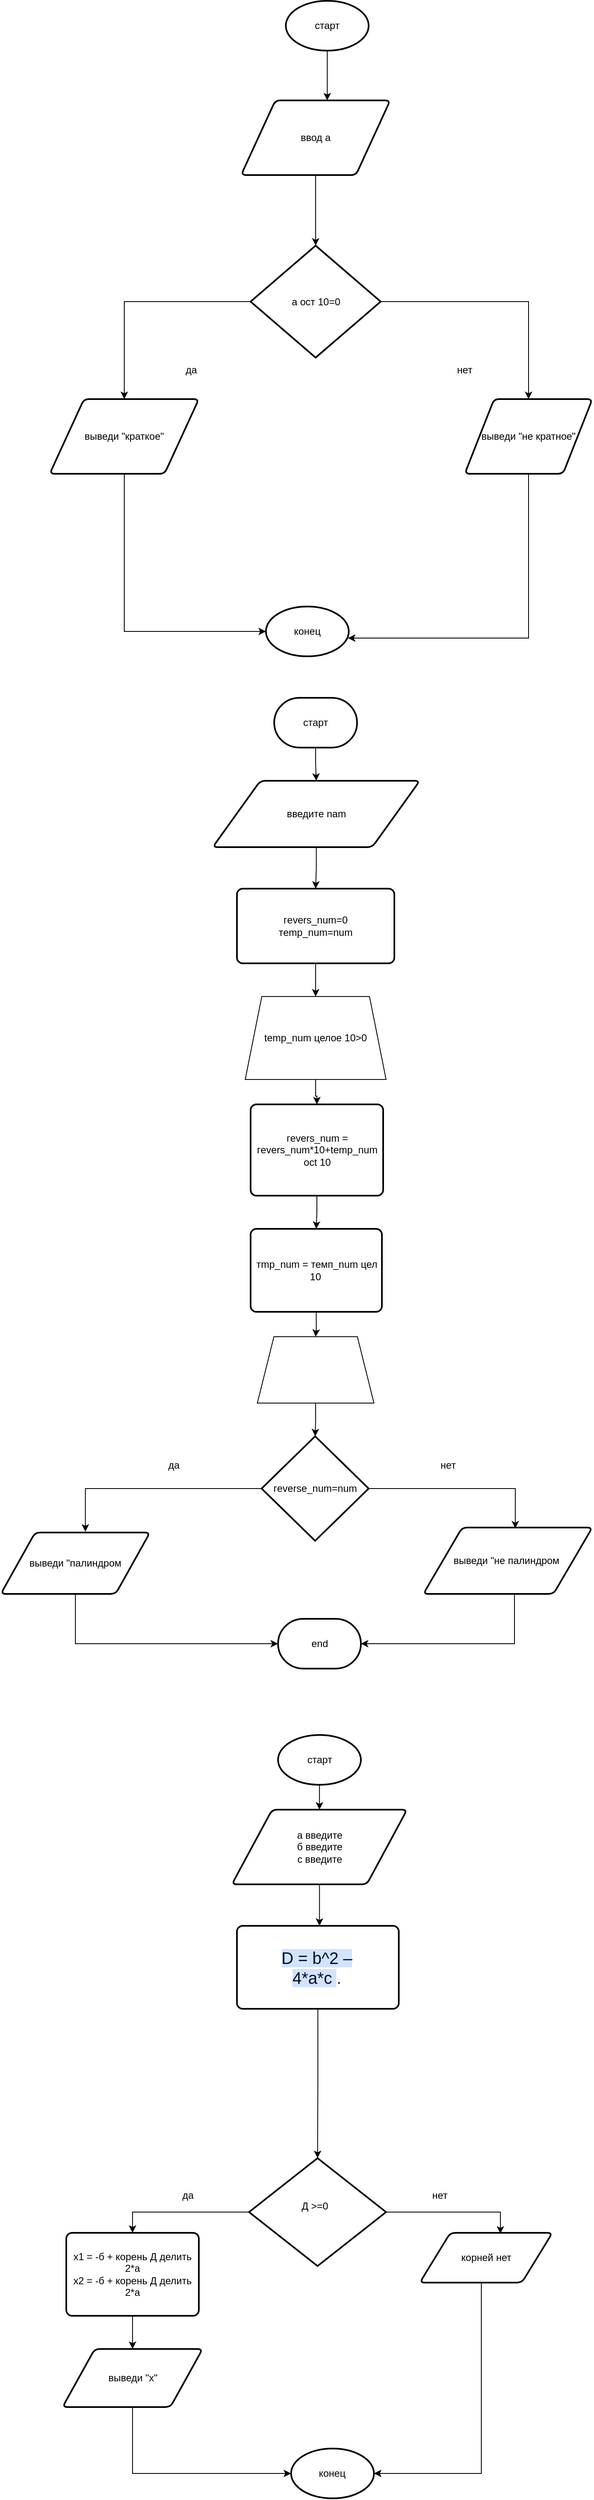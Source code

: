 <mxfile version="24.8.3">
  <diagram name="Страница — 1" id="QZjDNML6gyQQMDCzG4IC">
    <mxGraphModel dx="1434" dy="780" grid="1" gridSize="10" guides="1" tooltips="1" connect="1" arrows="1" fold="1" page="1" pageScale="1" pageWidth="827" pageHeight="1169" math="0" shadow="0">
      <root>
        <mxCell id="0" />
        <mxCell id="1" parent="0" />
        <mxCell id="cl4o9Y6imKenlvmkPi87-9" style="edgeStyle=orthogonalEdgeStyle;rounded=0;orthogonalLoop=1;jettySize=auto;html=1;" edge="1" parent="1" source="cl4o9Y6imKenlvmkPi87-3">
          <mxGeometry relative="1" as="geometry">
            <mxPoint x="414" y="160" as="targetPoint" />
          </mxGeometry>
        </mxCell>
        <mxCell id="cl4o9Y6imKenlvmkPi87-3" value="&lt;font style=&quot;vertical-align: inherit;&quot;&gt;&lt;font style=&quot;vertical-align: inherit;&quot;&gt;старт&lt;/font&gt;&lt;/font&gt;" style="strokeWidth=2;html=1;shape=mxgraph.flowchart.start_1;whiteSpace=wrap;" vertex="1" parent="1">
          <mxGeometry x="364" y="40" width="100" height="60" as="geometry" />
        </mxCell>
        <mxCell id="cl4o9Y6imKenlvmkPi87-4" value="&lt;font style=&quot;vertical-align: inherit;&quot;&gt;&lt;font style=&quot;vertical-align: inherit;&quot;&gt;конец&lt;/font&gt;&lt;/font&gt;" style="strokeWidth=2;html=1;shape=mxgraph.flowchart.start_1;whiteSpace=wrap;" vertex="1" parent="1">
          <mxGeometry x="340" y="770" width="100" height="60" as="geometry" />
        </mxCell>
        <mxCell id="cl4o9Y6imKenlvmkPi87-11" value="&lt;font style=&quot;vertical-align: inherit;&quot;&gt;&lt;font style=&quot;vertical-align: inherit;&quot;&gt;&lt;font style=&quot;vertical-align: inherit;&quot;&gt;&lt;font style=&quot;vertical-align: inherit;&quot;&gt;&lt;font style=&quot;vertical-align: inherit;&quot;&gt;&lt;font style=&quot;vertical-align: inherit;&quot;&gt;&lt;font style=&quot;vertical-align: inherit;&quot;&gt;&lt;font style=&quot;vertical-align: inherit;&quot;&gt;выведи &quot;не кратное&quot;&lt;/font&gt;&lt;/font&gt;&lt;/font&gt;&lt;/font&gt;&lt;/font&gt;&lt;/font&gt;&lt;/font&gt;&lt;/font&gt;" style="shape=parallelogram;html=1;strokeWidth=2;perimeter=parallelogramPerimeter;whiteSpace=wrap;rounded=1;arcSize=12;size=0.23;" vertex="1" parent="1">
          <mxGeometry x="580" y="520" width="154" height="90" as="geometry" />
        </mxCell>
        <mxCell id="cl4o9Y6imKenlvmkPi87-25" style="edgeStyle=orthogonalEdgeStyle;rounded=0;orthogonalLoop=1;jettySize=auto;html=1;entryX=0.5;entryY=0;entryDx=0;entryDy=0;" edge="1" parent="1" source="cl4o9Y6imKenlvmkPi87-14" target="cl4o9Y6imKenlvmkPi87-17">
          <mxGeometry relative="1" as="geometry" />
        </mxCell>
        <mxCell id="cl4o9Y6imKenlvmkPi87-27" style="edgeStyle=orthogonalEdgeStyle;rounded=0;orthogonalLoop=1;jettySize=auto;html=1;entryX=0.5;entryY=0;entryDx=0;entryDy=0;" edge="1" parent="1" source="cl4o9Y6imKenlvmkPi87-14" target="cl4o9Y6imKenlvmkPi87-11">
          <mxGeometry relative="1" as="geometry" />
        </mxCell>
        <mxCell id="cl4o9Y6imKenlvmkPi87-14" value="&lt;font style=&quot;vertical-align: inherit;&quot;&gt;&lt;font style=&quot;vertical-align: inherit;&quot;&gt;а ост 10=0&lt;/font&gt;&lt;/font&gt;" style="strokeWidth=2;html=1;shape=mxgraph.flowchart.decision;whiteSpace=wrap;" vertex="1" parent="1">
          <mxGeometry x="321.5" y="335" width="157" height="135" as="geometry" />
        </mxCell>
        <mxCell id="cl4o9Y6imKenlvmkPi87-17" value="&lt;font style=&quot;vertical-align: inherit;&quot;&gt;&lt;font style=&quot;vertical-align: inherit;&quot;&gt;&lt;font style=&quot;vertical-align: inherit;&quot;&gt;&lt;font style=&quot;vertical-align: inherit;&quot;&gt;&lt;font style=&quot;vertical-align: inherit;&quot;&gt;&lt;font style=&quot;vertical-align: inherit;&quot;&gt;&lt;font style=&quot;vertical-align: inherit;&quot;&gt;&lt;font style=&quot;vertical-align: inherit;&quot;&gt;выведи &quot;краткое&quot;&lt;/font&gt;&lt;/font&gt;&lt;/font&gt;&lt;/font&gt;&lt;/font&gt;&lt;/font&gt;&lt;/font&gt;&lt;/font&gt;" style="shape=parallelogram;html=1;strokeWidth=2;perimeter=parallelogramPerimeter;whiteSpace=wrap;rounded=1;arcSize=12;size=0.23;" vertex="1" parent="1">
          <mxGeometry x="79" y="520" width="180" height="90" as="geometry" />
        </mxCell>
        <mxCell id="cl4o9Y6imKenlvmkPi87-21" value="&lt;font style=&quot;vertical-align: inherit;&quot;&gt;&lt;font style=&quot;vertical-align: inherit;&quot;&gt;нет&lt;/font&gt;&lt;/font&gt;" style="text;html=1;align=center;verticalAlign=middle;whiteSpace=wrap;rounded=0;" vertex="1" parent="1">
          <mxGeometry x="550" y="470" width="60" height="30" as="geometry" />
        </mxCell>
        <mxCell id="cl4o9Y6imKenlvmkPi87-22" value="&lt;font style=&quot;vertical-align: inherit;&quot;&gt;&lt;font style=&quot;vertical-align: inherit;&quot;&gt;да&lt;/font&gt;&lt;/font&gt;" style="text;html=1;align=center;verticalAlign=middle;whiteSpace=wrap;rounded=0;" vertex="1" parent="1">
          <mxGeometry x="220" y="470" width="60" height="30" as="geometry" />
        </mxCell>
        <mxCell id="cl4o9Y6imKenlvmkPi87-23" style="edgeStyle=orthogonalEdgeStyle;rounded=0;orthogonalLoop=1;jettySize=auto;html=1;exitX=0.5;exitY=1;exitDx=0;exitDy=0;entryX=0.99;entryY=0.633;entryDx=0;entryDy=0;entryPerimeter=0;" edge="1" parent="1" source="cl4o9Y6imKenlvmkPi87-11" target="cl4o9Y6imKenlvmkPi87-4">
          <mxGeometry relative="1" as="geometry" />
        </mxCell>
        <mxCell id="cl4o9Y6imKenlvmkPi87-31" style="edgeStyle=orthogonalEdgeStyle;rounded=0;orthogonalLoop=1;jettySize=auto;html=1;entryX=0.5;entryY=0;entryDx=0;entryDy=0;entryPerimeter=0;" edge="1" parent="1" source="cl4o9Y6imKenlvmkPi87-30" target="cl4o9Y6imKenlvmkPi87-14">
          <mxGeometry relative="1" as="geometry">
            <mxPoint x="400" y="330" as="targetPoint" />
          </mxGeometry>
        </mxCell>
        <mxCell id="cl4o9Y6imKenlvmkPi87-30" value="&lt;font style=&quot;vertical-align: inherit;&quot;&gt;&lt;font style=&quot;vertical-align: inherit;&quot;&gt;ввод а&lt;/font&gt;&lt;/font&gt;" style="shape=parallelogram;html=1;strokeWidth=2;perimeter=parallelogramPerimeter;whiteSpace=wrap;rounded=1;arcSize=12;size=0.23;" vertex="1" parent="1">
          <mxGeometry x="310" y="160" width="180" height="90" as="geometry" />
        </mxCell>
        <mxCell id="cl4o9Y6imKenlvmkPi87-33" style="edgeStyle=orthogonalEdgeStyle;rounded=0;orthogonalLoop=1;jettySize=auto;html=1;entryX=0;entryY=0.5;entryDx=0;entryDy=0;entryPerimeter=0;" edge="1" parent="1" source="cl4o9Y6imKenlvmkPi87-17" target="cl4o9Y6imKenlvmkPi87-4">
          <mxGeometry relative="1" as="geometry">
            <Array as="points">
              <mxPoint x="169" y="800" />
            </Array>
          </mxGeometry>
        </mxCell>
        <mxCell id="cl4o9Y6imKenlvmkPi87-52" style="edgeStyle=orthogonalEdgeStyle;rounded=0;orthogonalLoop=1;jettySize=auto;html=1;exitX=0.5;exitY=1;exitDx=0;exitDy=0;exitPerimeter=0;" edge="1" parent="1" source="cl4o9Y6imKenlvmkPi87-34" target="cl4o9Y6imKenlvmkPi87-36">
          <mxGeometry relative="1" as="geometry" />
        </mxCell>
        <mxCell id="cl4o9Y6imKenlvmkPi87-34" value="&lt;font style=&quot;vertical-align: inherit;&quot;&gt;&lt;font style=&quot;vertical-align: inherit;&quot;&gt;старт&lt;/font&gt;&lt;/font&gt;" style="strokeWidth=2;html=1;shape=mxgraph.flowchart.terminator;whiteSpace=wrap;" vertex="1" parent="1">
          <mxGeometry x="350" y="880" width="100" height="60" as="geometry" />
        </mxCell>
        <mxCell id="cl4o9Y6imKenlvmkPi87-35" value="&lt;font style=&quot;vertical-align: inherit;&quot;&gt;&lt;font style=&quot;vertical-align: inherit;&quot;&gt;еnd&lt;/font&gt;&lt;/font&gt;" style="strokeWidth=2;html=1;shape=mxgraph.flowchart.terminator;whiteSpace=wrap;" vertex="1" parent="1">
          <mxGeometry x="354.63" y="1990" width="100" height="60" as="geometry" />
        </mxCell>
        <mxCell id="cl4o9Y6imKenlvmkPi87-53" value="" style="edgeStyle=orthogonalEdgeStyle;rounded=0;orthogonalLoop=1;jettySize=auto;html=1;" edge="1" parent="1" source="cl4o9Y6imKenlvmkPi87-36" target="cl4o9Y6imKenlvmkPi87-37">
          <mxGeometry relative="1" as="geometry" />
        </mxCell>
        <mxCell id="cl4o9Y6imKenlvmkPi87-36" value="&lt;font style=&quot;vertical-align: inherit;&quot;&gt;&lt;font style=&quot;vertical-align: inherit;&quot;&gt;введите nam&lt;/font&gt;&lt;/font&gt;" style="shape=parallelogram;html=1;strokeWidth=2;perimeter=parallelogramPerimeter;whiteSpace=wrap;rounded=1;arcSize=12;size=0.23;" vertex="1" parent="1">
          <mxGeometry x="275.75" y="980" width="250" height="80" as="geometry" />
        </mxCell>
        <mxCell id="cl4o9Y6imKenlvmkPi87-54" value="" style="edgeStyle=orthogonalEdgeStyle;rounded=0;orthogonalLoop=1;jettySize=auto;html=1;" edge="1" parent="1" source="cl4o9Y6imKenlvmkPi87-37" target="cl4o9Y6imKenlvmkPi87-38">
          <mxGeometry relative="1" as="geometry" />
        </mxCell>
        <mxCell id="cl4o9Y6imKenlvmkPi87-37" value="&lt;font style=&quot;vertical-align: inherit;&quot;&gt;&lt;font style=&quot;vertical-align: inherit;&quot;&gt;гevers_num=0&lt;/font&gt;&lt;/font&gt;&lt;div&gt;&lt;font style=&quot;vertical-align: inherit;&quot;&gt;&lt;font style=&quot;vertical-align: inherit;&quot;&gt;&lt;font style=&quot;vertical-align: inherit;&quot;&gt;&lt;font style=&quot;vertical-align: inherit;&quot;&gt;тemp_num=num&lt;/font&gt;&lt;/font&gt;&lt;/font&gt;&lt;/font&gt;&lt;/div&gt;" style="rounded=1;whiteSpace=wrap;html=1;absoluteArcSize=1;arcSize=14;strokeWidth=2;" vertex="1" parent="1">
          <mxGeometry x="305" y="1110" width="190" height="90" as="geometry" />
        </mxCell>
        <mxCell id="cl4o9Y6imKenlvmkPi87-55" value="" style="edgeStyle=orthogonalEdgeStyle;rounded=0;orthogonalLoop=1;jettySize=auto;html=1;" edge="1" parent="1" source="cl4o9Y6imKenlvmkPi87-38" target="cl4o9Y6imKenlvmkPi87-42">
          <mxGeometry relative="1" as="geometry" />
        </mxCell>
        <mxCell id="cl4o9Y6imKenlvmkPi87-38" value="&lt;font style=&quot;vertical-align: inherit;&quot;&gt;&lt;font style=&quot;vertical-align: inherit;&quot;&gt;&lt;font style=&quot;vertical-align: inherit;&quot;&gt;&lt;font style=&quot;vertical-align: inherit;&quot;&gt;&lt;font style=&quot;vertical-align: inherit;&quot;&gt;&lt;font style=&quot;vertical-align: inherit;&quot;&gt;temp_num целое 10&amp;gt;0&lt;/font&gt;&lt;/font&gt;&lt;/font&gt;&lt;/font&gt;&lt;/font&gt;&lt;/font&gt;" style="shape=trapezoid;perimeter=trapezoidPerimeter;whiteSpace=wrap;html=1;fixedSize=1;" vertex="1" parent="1">
          <mxGeometry x="315" y="1240" width="170" height="100" as="geometry" />
        </mxCell>
        <mxCell id="cl4o9Y6imKenlvmkPi87-56" value="" style="edgeStyle=orthogonalEdgeStyle;rounded=0;orthogonalLoop=1;jettySize=auto;html=1;" edge="1" parent="1" source="cl4o9Y6imKenlvmkPi87-42" target="cl4o9Y6imKenlvmkPi87-43">
          <mxGeometry relative="1" as="geometry" />
        </mxCell>
        <mxCell id="cl4o9Y6imKenlvmkPi87-42" value="&lt;font style=&quot;vertical-align: inherit;&quot;&gt;&lt;font style=&quot;vertical-align: inherit;&quot;&gt;гevers_num =&lt;/font&gt;&lt;/font&gt;&lt;div&gt;&lt;font style=&quot;vertical-align: inherit;&quot;&gt;&lt;font style=&quot;vertical-align: inherit;&quot;&gt;&lt;font style=&quot;vertical-align: inherit;&quot;&gt;&lt;font style=&quot;vertical-align: inherit;&quot;&gt;гevers_num*10+temp_num oct 10&lt;/font&gt;&lt;/font&gt;&lt;/font&gt;&lt;/font&gt;&lt;/div&gt;" style="rounded=1;whiteSpace=wrap;html=1;absoluteArcSize=1;arcSize=14;strokeWidth=2;" vertex="1" parent="1">
          <mxGeometry x="321.5" y="1370" width="160" height="110" as="geometry" />
        </mxCell>
        <mxCell id="cl4o9Y6imKenlvmkPi87-57" value="" style="edgeStyle=orthogonalEdgeStyle;rounded=0;orthogonalLoop=1;jettySize=auto;html=1;" edge="1" parent="1" source="cl4o9Y6imKenlvmkPi87-43" target="cl4o9Y6imKenlvmkPi87-44">
          <mxGeometry relative="1" as="geometry" />
        </mxCell>
        <mxCell id="cl4o9Y6imKenlvmkPi87-43" value="&lt;font style=&quot;vertical-align: inherit;&quot;&gt;&lt;font style=&quot;vertical-align: inherit;&quot;&gt;&lt;font style=&quot;vertical-align: inherit;&quot;&gt;&lt;font style=&quot;vertical-align: inherit;&quot;&gt;&lt;font style=&quot;vertical-align: inherit;&quot;&gt;&lt;font style=&quot;vertical-align: inherit;&quot;&gt;&lt;font style=&quot;vertical-align: inherit;&quot;&gt;&lt;font style=&quot;vertical-align: inherit;&quot;&gt;&lt;font style=&quot;vertical-align: inherit;&quot;&gt;&lt;font style=&quot;vertical-align: inherit;&quot;&gt;тmp_num = темп_num цел 10&amp;nbsp;&lt;/font&gt;&lt;/font&gt;&lt;/font&gt;&lt;/font&gt;&lt;/font&gt;&lt;/font&gt;&lt;/font&gt;&lt;/font&gt;&lt;/font&gt;&lt;/font&gt;" style="rounded=1;whiteSpace=wrap;html=1;absoluteArcSize=1;arcSize=14;strokeWidth=2;" vertex="1" parent="1">
          <mxGeometry x="321.5" y="1520" width="158.5" height="100" as="geometry" />
        </mxCell>
        <mxCell id="cl4o9Y6imKenlvmkPi87-58" value="" style="edgeStyle=orthogonalEdgeStyle;rounded=0;orthogonalLoop=1;jettySize=auto;html=1;" edge="1" parent="1" source="cl4o9Y6imKenlvmkPi87-44" target="cl4o9Y6imKenlvmkPi87-45">
          <mxGeometry relative="1" as="geometry" />
        </mxCell>
        <mxCell id="cl4o9Y6imKenlvmkPi87-44" value="" style="shape=trapezoid;perimeter=trapezoidPerimeter;whiteSpace=wrap;html=1;fixedSize=1;" vertex="1" parent="1">
          <mxGeometry x="329.63" y="1650" width="140.75" height="80" as="geometry" />
        </mxCell>
        <mxCell id="cl4o9Y6imKenlvmkPi87-45" value="&lt;font style=&quot;vertical-align: inherit;&quot;&gt;&lt;font style=&quot;vertical-align: inherit;&quot;&gt;гeverse_num=num&lt;/font&gt;&lt;/font&gt;" style="strokeWidth=2;html=1;shape=mxgraph.flowchart.decision;whiteSpace=wrap;" vertex="1" parent="1">
          <mxGeometry x="334.75" y="1770" width="129.25" height="126" as="geometry" />
        </mxCell>
        <mxCell id="cl4o9Y6imKenlvmkPi87-46" value="&lt;font style=&quot;vertical-align: inherit;&quot;&gt;&lt;font style=&quot;vertical-align: inherit;&quot;&gt;&lt;font style=&quot;vertical-align: inherit;&quot;&gt;&lt;font style=&quot;vertical-align: inherit;&quot;&gt;выведи &quot;палиндром&lt;/font&gt;&lt;/font&gt;&lt;/font&gt;&lt;/font&gt;" style="shape=parallelogram;html=1;strokeWidth=2;perimeter=parallelogramPerimeter;whiteSpace=wrap;rounded=1;arcSize=12;size=0.23;" vertex="1" parent="1">
          <mxGeometry x="20" y="1886" width="180" height="74" as="geometry" />
        </mxCell>
        <mxCell id="cl4o9Y6imKenlvmkPi87-47" value="&lt;font style=&quot;vertical-align: inherit;&quot;&gt;&lt;font style=&quot;vertical-align: inherit;&quot;&gt;&lt;font style=&quot;vertical-align: inherit;&quot;&gt;&lt;font style=&quot;vertical-align: inherit;&quot;&gt;выведи &quot;не палиндром&amp;nbsp;&lt;/font&gt;&lt;/font&gt;&lt;/font&gt;&lt;/font&gt;" style="shape=parallelogram;html=1;strokeWidth=2;perimeter=parallelogramPerimeter;whiteSpace=wrap;rounded=1;arcSize=12;size=0.23;" vertex="1" parent="1">
          <mxGeometry x="530" y="1880" width="204" height="80" as="geometry" />
        </mxCell>
        <mxCell id="cl4o9Y6imKenlvmkPi87-48" style="edgeStyle=orthogonalEdgeStyle;rounded=0;orthogonalLoop=1;jettySize=auto;html=1;exitX=0;exitY=0.5;exitDx=0;exitDy=0;exitPerimeter=0;entryX=0.567;entryY=-0.014;entryDx=0;entryDy=0;entryPerimeter=0;" edge="1" parent="1" source="cl4o9Y6imKenlvmkPi87-45" target="cl4o9Y6imKenlvmkPi87-46">
          <mxGeometry relative="1" as="geometry" />
        </mxCell>
        <mxCell id="cl4o9Y6imKenlvmkPi87-49" style="edgeStyle=orthogonalEdgeStyle;rounded=0;orthogonalLoop=1;jettySize=auto;html=1;entryX=0.544;entryY=0.013;entryDx=0;entryDy=0;entryPerimeter=0;" edge="1" parent="1" source="cl4o9Y6imKenlvmkPi87-45" target="cl4o9Y6imKenlvmkPi87-47">
          <mxGeometry relative="1" as="geometry" />
        </mxCell>
        <mxCell id="cl4o9Y6imKenlvmkPi87-50" value="&lt;font style=&quot;vertical-align: inherit;&quot;&gt;&lt;font style=&quot;vertical-align: inherit;&quot;&gt;да&lt;/font&gt;&lt;/font&gt;" style="text;html=1;align=center;verticalAlign=middle;whiteSpace=wrap;rounded=0;" vertex="1" parent="1">
          <mxGeometry x="199" y="1790" width="60" height="30" as="geometry" />
        </mxCell>
        <mxCell id="cl4o9Y6imKenlvmkPi87-51" value="&lt;font style=&quot;vertical-align: inherit;&quot;&gt;&lt;font style=&quot;vertical-align: inherit;&quot;&gt;нет&lt;/font&gt;&lt;/font&gt;" style="text;html=1;align=center;verticalAlign=middle;whiteSpace=wrap;rounded=0;" vertex="1" parent="1">
          <mxGeometry x="530" y="1790" width="60" height="30" as="geometry" />
        </mxCell>
        <mxCell id="cl4o9Y6imKenlvmkPi87-59" style="edgeStyle=orthogonalEdgeStyle;rounded=0;orthogonalLoop=1;jettySize=auto;html=1;exitX=0.5;exitY=1;exitDx=0;exitDy=0;entryX=0;entryY=0.5;entryDx=0;entryDy=0;entryPerimeter=0;" edge="1" parent="1" source="cl4o9Y6imKenlvmkPi87-46" target="cl4o9Y6imKenlvmkPi87-35">
          <mxGeometry relative="1" as="geometry" />
        </mxCell>
        <mxCell id="cl4o9Y6imKenlvmkPi87-60" style="edgeStyle=orthogonalEdgeStyle;rounded=0;orthogonalLoop=1;jettySize=auto;html=1;entryX=1;entryY=0.5;entryDx=0;entryDy=0;entryPerimeter=0;" edge="1" parent="1" source="cl4o9Y6imKenlvmkPi87-47" target="cl4o9Y6imKenlvmkPi87-35">
          <mxGeometry relative="1" as="geometry">
            <Array as="points">
              <mxPoint x="640" y="2020" />
            </Array>
          </mxGeometry>
        </mxCell>
        <mxCell id="cl4o9Y6imKenlvmkPi87-64" style="edgeStyle=orthogonalEdgeStyle;rounded=0;orthogonalLoop=1;jettySize=auto;html=1;" edge="1" parent="1" source="cl4o9Y6imKenlvmkPi87-62" target="cl4o9Y6imKenlvmkPi87-63">
          <mxGeometry relative="1" as="geometry" />
        </mxCell>
        <mxCell id="cl4o9Y6imKenlvmkPi87-62" value="&lt;font style=&quot;vertical-align: inherit;&quot;&gt;&lt;font style=&quot;vertical-align: inherit;&quot;&gt;старт&lt;/font&gt;&lt;/font&gt;" style="strokeWidth=2;html=1;shape=mxgraph.flowchart.start_1;whiteSpace=wrap;" vertex="1" parent="1">
          <mxGeometry x="354.63" y="2130" width="100" height="60" as="geometry" />
        </mxCell>
        <mxCell id="cl4o9Y6imKenlvmkPi87-65" style="edgeStyle=orthogonalEdgeStyle;rounded=0;orthogonalLoop=1;jettySize=auto;html=1;" edge="1" parent="1" source="cl4o9Y6imKenlvmkPi87-63">
          <mxGeometry relative="1" as="geometry">
            <mxPoint x="404.63" y="2360" as="targetPoint" />
          </mxGeometry>
        </mxCell>
        <mxCell id="cl4o9Y6imKenlvmkPi87-63" value="&lt;font style=&quot;vertical-align: inherit;&quot;&gt;&lt;font style=&quot;vertical-align: inherit;&quot;&gt;&lt;font style=&quot;vertical-align: inherit;&quot;&gt;&lt;font style=&quot;vertical-align: inherit;&quot;&gt;&lt;font style=&quot;vertical-align: inherit;&quot;&gt;&lt;font style=&quot;vertical-align: inherit;&quot;&gt;&lt;font style=&quot;vertical-align: inherit;&quot;&gt;&lt;font style=&quot;vertical-align: inherit;&quot;&gt;&lt;font style=&quot;vertical-align: inherit;&quot;&gt;&lt;font style=&quot;vertical-align: inherit;&quot;&gt;а введите&lt;/font&gt;&lt;/font&gt;&lt;/font&gt;&lt;/font&gt;&lt;/font&gt;&lt;/font&gt;&lt;/font&gt;&lt;/font&gt;&lt;/font&gt;&lt;/font&gt;&lt;div&gt;&lt;font style=&quot;vertical-align: inherit;&quot;&gt;&lt;font style=&quot;vertical-align: inherit;&quot;&gt;&lt;font style=&quot;vertical-align: inherit;&quot;&gt;&lt;font style=&quot;vertical-align: inherit;&quot;&gt;&lt;font style=&quot;vertical-align: inherit;&quot;&gt;&lt;font style=&quot;vertical-align: inherit;&quot;&gt;&lt;font style=&quot;vertical-align: inherit;&quot;&gt;&lt;font style=&quot;vertical-align: inherit;&quot;&gt;&lt;font style=&quot;vertical-align: inherit;&quot;&gt;&lt;font style=&quot;vertical-align: inherit;&quot;&gt;&lt;font style=&quot;vertical-align: inherit;&quot;&gt;&lt;font style=&quot;vertical-align: inherit;&quot;&gt;б введите&lt;/font&gt;&lt;/font&gt;&lt;/font&gt;&lt;/font&gt;&lt;/font&gt;&lt;/font&gt;&lt;/font&gt;&lt;/font&gt;&lt;/font&gt;&lt;/font&gt;&lt;/font&gt;&lt;/font&gt;&lt;/div&gt;&lt;div&gt;&lt;font style=&quot;vertical-align: inherit;&quot;&gt;&lt;font style=&quot;vertical-align: inherit;&quot;&gt;&lt;font style=&quot;vertical-align: inherit;&quot;&gt;&lt;font style=&quot;vertical-align: inherit;&quot;&gt;&lt;font style=&quot;vertical-align: inherit;&quot;&gt;&lt;font style=&quot;vertical-align: inherit;&quot;&gt;&lt;font style=&quot;vertical-align: inherit;&quot;&gt;&lt;font style=&quot;vertical-align: inherit;&quot;&gt;&lt;font style=&quot;vertical-align: inherit;&quot;&gt;&lt;font style=&quot;vertical-align: inherit;&quot;&gt;&lt;font style=&quot;vertical-align: inherit;&quot;&gt;&lt;font style=&quot;vertical-align: inherit;&quot;&gt;&lt;font style=&quot;vertical-align: inherit;&quot;&gt;&lt;font style=&quot;vertical-align: inherit;&quot;&gt;с введите&lt;/font&gt;&lt;/font&gt;&lt;/font&gt;&lt;/font&gt;&lt;/font&gt;&lt;/font&gt;&lt;/font&gt;&lt;/font&gt;&lt;/font&gt;&lt;/font&gt;&lt;/font&gt;&lt;/font&gt;&lt;/font&gt;&lt;/font&gt;&lt;/div&gt;" style="shape=parallelogram;html=1;strokeWidth=2;perimeter=parallelogramPerimeter;whiteSpace=wrap;rounded=1;arcSize=12;size=0.23;" vertex="1" parent="1">
          <mxGeometry x="298.88" y="2220" width="211.5" height="90" as="geometry" />
        </mxCell>
        <mxCell id="cl4o9Y6imKenlvmkPi87-103" style="edgeStyle=orthogonalEdgeStyle;rounded=0;orthogonalLoop=1;jettySize=auto;html=1;exitX=0.5;exitY=1;exitDx=0;exitDy=0;" edge="1" parent="1" source="cl4o9Y6imKenlvmkPi87-69" target="cl4o9Y6imKenlvmkPi87-76">
          <mxGeometry relative="1" as="geometry" />
        </mxCell>
        <mxCell id="cl4o9Y6imKenlvmkPi87-69" value="" style="rounded=1;whiteSpace=wrap;html=1;absoluteArcSize=1;arcSize=14;strokeWidth=2;" vertex="1" parent="1">
          <mxGeometry x="305" y="2360" width="195.37" height="100" as="geometry" />
        </mxCell>
        <mxCell id="cl4o9Y6imKenlvmkPi87-71" value="&lt;span style=&quot;background: linear-gradient(90deg, rgb(211, 227, 253) 50%, rgba(0, 0, 0, 0) 50%) 0% 0px / 200% 100% no-repeat rgb(255, 255, 255); color: rgb(4, 12, 40); animation: 0.75s cubic-bezier(0.05, 0.7, 0.1, 1) 0.25s 1 normal forwards running highlight; font-family: &amp;quot;Google Sans&amp;quot;, Arial, sans-serif; font-size: 20px; text-align: left;&quot;&gt;&lt;font style=&quot;vertical-align: inherit;&quot;&gt;&lt;font style=&quot;vertical-align: inherit;&quot;&gt;&lt;font style=&quot;vertical-align: inherit;&quot;&gt;&lt;font style=&quot;vertical-align: inherit;&quot;&gt;&lt;font style=&quot;vertical-align: inherit;&quot;&gt;&lt;font style=&quot;vertical-align: inherit;&quot;&gt;&lt;font style=&quot;vertical-align: inherit;&quot;&gt;&lt;font style=&quot;vertical-align: inherit;&quot;&gt;&lt;font style=&quot;vertical-align: inherit;&quot;&gt;&lt;font style=&quot;vertical-align: inherit;&quot;&gt;D = b^2 – 4*a*c &lt;/font&gt;&lt;/font&gt;&lt;/font&gt;&lt;/font&gt;&lt;/font&gt;&lt;/font&gt;&lt;/font&gt;&lt;/font&gt;&lt;/font&gt;&lt;/font&gt;&lt;/span&gt;&lt;span style=&quot;color: rgb(31, 31, 31); font-family: &amp;quot;Google Sans&amp;quot;, Arial, sans-serif; font-size: 20px; text-align: left; background-color: rgb(255, 255, 255);&quot;&gt;&lt;font style=&quot;vertical-align: inherit;&quot;&gt;&lt;font style=&quot;vertical-align: inherit;&quot;&gt;&lt;font style=&quot;vertical-align: inherit;&quot;&gt;&lt;font style=&quot;vertical-align: inherit;&quot;&gt;&lt;font style=&quot;vertical-align: inherit;&quot;&gt;&lt;font style=&quot;vertical-align: inherit;&quot;&gt;&lt;font style=&quot;vertical-align: inherit;&quot;&gt;&lt;font style=&quot;vertical-align: inherit;&quot;&gt;&lt;font style=&quot;vertical-align: inherit;&quot;&gt;&lt;font style=&quot;vertical-align: inherit;&quot;&gt;.&lt;/font&gt;&lt;/font&gt;&lt;/font&gt;&lt;/font&gt;&lt;/font&gt;&lt;/font&gt;&lt;/font&gt;&lt;/font&gt;&lt;/font&gt;&lt;/font&gt;&lt;/span&gt;" style="text;html=1;align=center;verticalAlign=middle;whiteSpace=wrap;rounded=0;" vertex="1" parent="1">
          <mxGeometry x="335" y="2380" width="133" height="60" as="geometry" />
        </mxCell>
        <mxCell id="cl4o9Y6imKenlvmkPi87-99" style="edgeStyle=orthogonalEdgeStyle;rounded=0;orthogonalLoop=1;jettySize=auto;html=1;entryX=0.5;entryY=0;entryDx=0;entryDy=0;" edge="1" parent="1" source="cl4o9Y6imKenlvmkPi87-76" target="cl4o9Y6imKenlvmkPi87-95">
          <mxGeometry relative="1" as="geometry" />
        </mxCell>
        <mxCell id="cl4o9Y6imKenlvmkPi87-76" value="&lt;div&gt;&lt;span style=&quot;background-color: initial;&quot;&gt;&lt;font style=&quot;vertical-align: inherit;&quot;&gt;&lt;font style=&quot;vertical-align: inherit;&quot;&gt;&lt;font style=&quot;vertical-align: inherit;&quot;&gt;&lt;font style=&quot;vertical-align: inherit;&quot;&gt;&lt;font style=&quot;vertical-align: inherit;&quot;&gt;&lt;font style=&quot;vertical-align: inherit;&quot;&gt;&lt;font style=&quot;vertical-align: inherit;&quot;&gt;&lt;font style=&quot;vertical-align: inherit;&quot;&gt;&lt;font style=&quot;vertical-align: inherit;&quot;&gt;&lt;font style=&quot;vertical-align: inherit;&quot;&gt;&lt;font style=&quot;vertical-align: inherit;&quot;&gt;&lt;font style=&quot;vertical-align: inherit;&quot;&gt;&lt;font style=&quot;vertical-align: inherit;&quot;&gt;&lt;font style=&quot;vertical-align: inherit;&quot;&gt;Д &amp;gt;=0&amp;nbsp;&amp;nbsp;&lt;/font&gt;&lt;/font&gt;&lt;/font&gt;&lt;/font&gt;&lt;/font&gt;&lt;/font&gt;&lt;/font&gt;&lt;/font&gt;&lt;/font&gt;&lt;/font&gt;&lt;/font&gt;&lt;/font&gt;&lt;/font&gt;&lt;/font&gt;&lt;/span&gt;&lt;/div&gt;&lt;div&gt;&lt;font style=&quot;vertical-align: inherit;&quot;&gt;&lt;font style=&quot;vertical-align: inherit;&quot;&gt;&lt;br&gt;&lt;/font&gt;&lt;/font&gt;&lt;/div&gt;" style="strokeWidth=2;html=1;shape=mxgraph.flowchart.decision;whiteSpace=wrap;" vertex="1" parent="1">
          <mxGeometry x="319.63" y="2640" width="165.37" height="130" as="geometry" />
        </mxCell>
        <mxCell id="cl4o9Y6imKenlvmkPi87-79" value="&lt;font style=&quot;vertical-align: inherit;&quot;&gt;&lt;font style=&quot;vertical-align: inherit;&quot;&gt;&lt;font style=&quot;vertical-align: inherit;&quot;&gt;&lt;font style=&quot;vertical-align: inherit;&quot;&gt;&lt;font style=&quot;vertical-align: inherit;&quot;&gt;&lt;font style=&quot;vertical-align: inherit;&quot;&gt;&lt;font style=&quot;vertical-align: inherit;&quot;&gt;&lt;font style=&quot;vertical-align: inherit;&quot;&gt;выведи &quot;х&quot;&lt;/font&gt;&lt;/font&gt;&lt;/font&gt;&lt;/font&gt;&lt;/font&gt;&lt;/font&gt;&lt;/font&gt;&lt;/font&gt;" style="shape=parallelogram;html=1;strokeWidth=2;perimeter=parallelogramPerimeter;whiteSpace=wrap;rounded=1;arcSize=12;size=0.23;" vertex="1" parent="1">
          <mxGeometry x="94.5" y="2870" width="169" height="70" as="geometry" />
        </mxCell>
        <mxCell id="cl4o9Y6imKenlvmkPi87-81" value="&lt;font style=&quot;vertical-align: inherit;&quot;&gt;&lt;font style=&quot;vertical-align: inherit;&quot;&gt;конец&lt;/font&gt;&lt;/font&gt;" style="strokeWidth=2;html=1;shape=mxgraph.flowchart.start_1;whiteSpace=wrap;" vertex="1" parent="1">
          <mxGeometry x="370.38" y="2990" width="100" height="60" as="geometry" />
        </mxCell>
        <mxCell id="cl4o9Y6imKenlvmkPi87-89" value="&lt;font style=&quot;vertical-align: inherit;&quot;&gt;&lt;font style=&quot;vertical-align: inherit;&quot;&gt;корней нет&lt;/font&gt;&lt;/font&gt;" style="shape=parallelogram;html=1;strokeWidth=2;perimeter=parallelogramPerimeter;whiteSpace=wrap;rounded=1;arcSize=12;size=0.23;" vertex="1" parent="1">
          <mxGeometry x="525.75" y="2730" width="160" height="60" as="geometry" />
        </mxCell>
        <mxCell id="cl4o9Y6imKenlvmkPi87-93" value="&lt;font style=&quot;vertical-align: inherit;&quot;&gt;&lt;font style=&quot;vertical-align: inherit;&quot;&gt;да&lt;/font&gt;&lt;/font&gt;" style="text;html=1;align=center;verticalAlign=middle;whiteSpace=wrap;rounded=0;" vertex="1" parent="1">
          <mxGeometry x="215.75" y="2670" width="60" height="30" as="geometry" />
        </mxCell>
        <mxCell id="cl4o9Y6imKenlvmkPi87-94" value="&lt;font style=&quot;vertical-align: inherit;&quot;&gt;&lt;font style=&quot;vertical-align: inherit;&quot;&gt;нет&lt;/font&gt;&lt;/font&gt;" style="text;html=1;align=center;verticalAlign=middle;whiteSpace=wrap;rounded=0;" vertex="1" parent="1">
          <mxGeometry x="520" y="2670" width="60" height="30" as="geometry" />
        </mxCell>
        <mxCell id="cl4o9Y6imKenlvmkPi87-97" style="edgeStyle=orthogonalEdgeStyle;rounded=0;orthogonalLoop=1;jettySize=auto;html=1;" edge="1" parent="1" source="cl4o9Y6imKenlvmkPi87-95" target="cl4o9Y6imKenlvmkPi87-79">
          <mxGeometry relative="1" as="geometry" />
        </mxCell>
        <mxCell id="cl4o9Y6imKenlvmkPi87-95" value="x1 = -б + корень Д делить 2*а&lt;div&gt;x2 = -б + корень Д делить 2*а&lt;/div&gt;" style="rounded=1;whiteSpace=wrap;html=1;absoluteArcSize=1;arcSize=14;strokeWidth=2;" vertex="1" parent="1">
          <mxGeometry x="99" y="2730" width="160" height="100" as="geometry" />
        </mxCell>
        <mxCell id="cl4o9Y6imKenlvmkPi87-98" style="edgeStyle=orthogonalEdgeStyle;rounded=0;orthogonalLoop=1;jettySize=auto;html=1;entryX=0.608;entryY=0.017;entryDx=0;entryDy=0;entryPerimeter=0;" edge="1" parent="1" source="cl4o9Y6imKenlvmkPi87-76" target="cl4o9Y6imKenlvmkPi87-89">
          <mxGeometry relative="1" as="geometry" />
        </mxCell>
        <mxCell id="cl4o9Y6imKenlvmkPi87-102" style="edgeStyle=orthogonalEdgeStyle;rounded=0;orthogonalLoop=1;jettySize=auto;html=1;entryX=0;entryY=0.5;entryDx=0;entryDy=0;entryPerimeter=0;" edge="1" parent="1" source="cl4o9Y6imKenlvmkPi87-79" target="cl4o9Y6imKenlvmkPi87-81">
          <mxGeometry relative="1" as="geometry">
            <Array as="points">
              <mxPoint x="179" y="3020" />
            </Array>
          </mxGeometry>
        </mxCell>
        <mxCell id="cl4o9Y6imKenlvmkPi87-104" style="edgeStyle=orthogonalEdgeStyle;rounded=0;orthogonalLoop=1;jettySize=auto;html=1;entryX=1;entryY=0.5;entryDx=0;entryDy=0;entryPerimeter=0;" edge="1" parent="1" source="cl4o9Y6imKenlvmkPi87-89" target="cl4o9Y6imKenlvmkPi87-81">
          <mxGeometry relative="1" as="geometry">
            <Array as="points">
              <mxPoint x="600" y="3020" />
            </Array>
          </mxGeometry>
        </mxCell>
      </root>
    </mxGraphModel>
  </diagram>
</mxfile>
